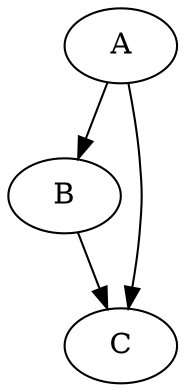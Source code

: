 digraph {
      A -> B -> C;
        A -> C;
}
@prefix foaf: <http://xmlns.com/foaf/0.1/> .
@base <http://example.com/> .
<alice> foaf:name "Alice" ;
        foaf:knows [ foaf:name "Bob" ] .
